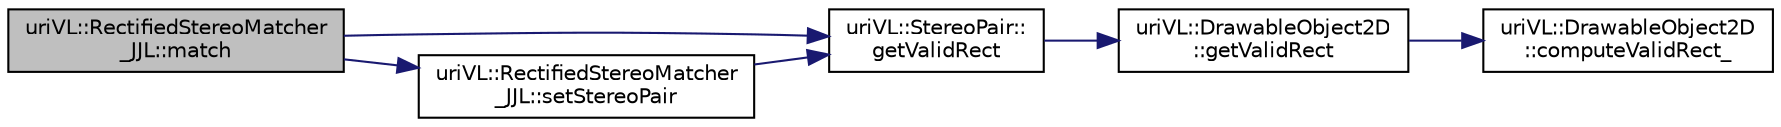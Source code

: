 digraph "uriVL::RectifiedStereoMatcher_JJL::match"
{
  edge [fontname="Helvetica",fontsize="10",labelfontname="Helvetica",labelfontsize="10"];
  node [fontname="Helvetica",fontsize="10",shape=record];
  rankdir="LR";
  Node1 [label="uriVL::RectifiedStereoMatcher\l_JJL::match",height=0.2,width=0.4,color="black", fillcolor="grey75", style="filled", fontcolor="black"];
  Node1 -> Node2 [color="midnightblue",fontsize="10",style="solid",fontname="Helvetica"];
  Node2 [label="uriVL::StereoPair::\lgetValidRect",height=0.2,width=0.4,color="black", fillcolor="white", style="filled",URL="$classuriVL_1_1StereoPair.html#a292c94ecf3209a3e35b6e6ae14593e07",tooltip="Returns image rectangle. "];
  Node2 -> Node3 [color="midnightblue",fontsize="10",style="solid",fontname="Helvetica"];
  Node3 [label="uriVL::DrawableObject2D\l::getValidRect",height=0.2,width=0.4,color="black", fillcolor="white", style="filled",URL="$classuriVL_1_1DrawableObject2D.html#ad654c2c5da02b3b20298c3eef4153874",tooltip="Returns the object&#39;s valid data rectangle. "];
  Node3 -> Node4 [color="midnightblue",fontsize="10",style="solid",fontname="Helvetica"];
  Node4 [label="uriVL::DrawableObject2D\l::computeValidRect_",height=0.2,width=0.4,color="black", fillcolor="white", style="filled",URL="$classuriVL_1_1DrawableObject2D.html#a9eb135fd212d80a8fbc3caa7e242d9dd",tooltip="Calculates the object&#39;s valid box. "];
  Node1 -> Node5 [color="midnightblue",fontsize="10",style="solid",fontname="Helvetica"];
  Node5 [label="uriVL::RectifiedStereoMatcher\l_JJL::setStereoPair",height=0.2,width=0.4,color="black", fillcolor="white", style="filled",URL="$classuriVL_1_1RectifiedStereoMatcher__JJL.html#a272d6d376e18acbfb833a70c7c81e63b"];
  Node5 -> Node2 [color="midnightblue",fontsize="10",style="solid",fontname="Helvetica"];
}
